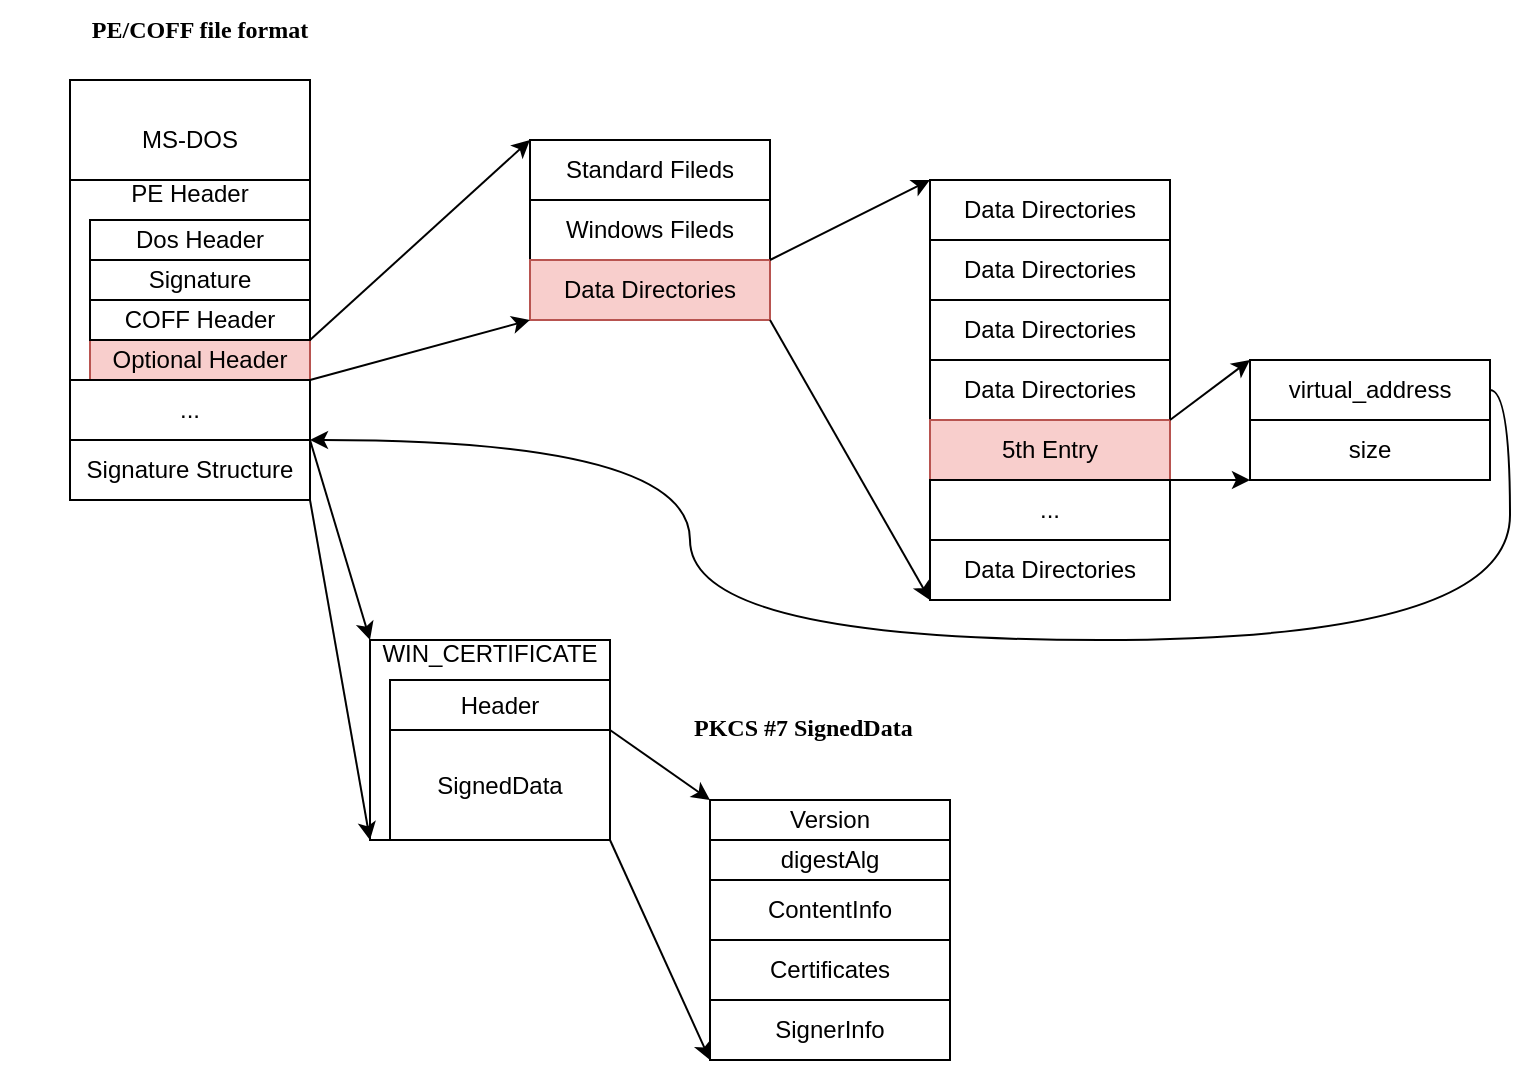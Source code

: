 <mxfile version="21.1.1" type="github">
  <diagram name="第 1 页" id="DXJGyLKz47heCSHpzHNM">
    <mxGraphModel dx="2074" dy="1106" grid="1" gridSize="10" guides="1" tooltips="1" connect="1" arrows="1" fold="1" page="1" pageScale="1" pageWidth="827" pageHeight="1169" math="0" shadow="0">
      <root>
        <mxCell id="0" />
        <mxCell id="1" parent="0" />
        <mxCell id="xr7TNN4HcSWkNFldf1mO-2" value="&lt;font face=&quot;Verdana&quot;&gt;&lt;b&gt;PE/COFF file format&lt;/b&gt;&lt;/font&gt;" style="text;html=1;strokeColor=none;fillColor=none;align=center;verticalAlign=middle;whiteSpace=wrap;rounded=0;container=0;" parent="1" vertex="1">
          <mxGeometry x="75" y="190" width="200" height="30" as="geometry" />
        </mxCell>
        <mxCell id="xr7TNN4HcSWkNFldf1mO-1" value="MS-DOS" style="rounded=0;whiteSpace=wrap;html=1;container=0;" parent="1" vertex="1">
          <mxGeometry x="110" y="230" width="120" height="60" as="geometry" />
        </mxCell>
        <mxCell id="xr7TNN4HcSWkNFldf1mO-3" value="&lt;div&gt;PE Header&lt;/div&gt;&lt;div&gt;&lt;br&gt;&lt;/div&gt;&lt;div&gt;&lt;br&gt;&lt;/div&gt;&lt;div&gt;&lt;br&gt;&lt;/div&gt;&lt;div&gt;&lt;br&gt;&lt;/div&gt;&lt;div&gt;&lt;br&gt;&lt;/div&gt;&lt;div&gt;&lt;br&gt;&lt;/div&gt;" style="rounded=0;whiteSpace=wrap;html=1;container=0;" parent="1" vertex="1">
          <mxGeometry x="110" y="280" width="120" height="100" as="geometry" />
        </mxCell>
        <mxCell id="xr7TNN4HcSWkNFldf1mO-4" value="Optional Header" style="rounded=0;whiteSpace=wrap;html=1;fillColor=#f8cecc;strokeColor=#b85450;container=0;" parent="1" vertex="1">
          <mxGeometry x="120" y="360" width="110" height="20" as="geometry" />
        </mxCell>
        <mxCell id="xr7TNN4HcSWkNFldf1mO-5" value="Standard Fileds" style="rounded=0;whiteSpace=wrap;html=1;container=0;" parent="1" vertex="1">
          <mxGeometry x="340" y="260" width="120" height="30" as="geometry" />
        </mxCell>
        <mxCell id="xr7TNN4HcSWkNFldf1mO-6" value="" style="endArrow=classic;html=1;rounded=0;entryX=0;entryY=0;entryDx=0;entryDy=0;exitX=1;exitY=1;exitDx=0;exitDy=0;" parent="1" source="xr7TNN4HcSWkNFldf1mO-12" target="xr7TNN4HcSWkNFldf1mO-5" edge="1">
          <mxGeometry width="50" height="50" relative="1" as="geometry">
            <mxPoint x="230" y="300" as="sourcePoint" />
            <mxPoint x="280" y="250" as="targetPoint" />
          </mxGeometry>
        </mxCell>
        <mxCell id="xr7TNN4HcSWkNFldf1mO-8" value="Windows Fileds" style="rounded=0;whiteSpace=wrap;html=1;container=0;" parent="1" vertex="1">
          <mxGeometry x="340" y="290" width="120" height="30" as="geometry" />
        </mxCell>
        <mxCell id="xr7TNN4HcSWkNFldf1mO-9" value="Data Directories" style="rounded=0;whiteSpace=wrap;html=1;fillColor=#f8cecc;strokeColor=#b85450;container=0;" parent="1" vertex="1">
          <mxGeometry x="340" y="320" width="120" height="30" as="geometry" />
        </mxCell>
        <mxCell id="xr7TNN4HcSWkNFldf1mO-12" value="COFF Header" style="rounded=0;whiteSpace=wrap;html=1;container=0;" parent="1" vertex="1">
          <mxGeometry x="120" y="340" width="110" height="20" as="geometry" />
        </mxCell>
        <mxCell id="xr7TNN4HcSWkNFldf1mO-13" value="Signature" style="rounded=0;whiteSpace=wrap;html=1;container=0;" parent="1" vertex="1">
          <mxGeometry x="120" y="320" width="110" height="20" as="geometry" />
        </mxCell>
        <mxCell id="xr7TNN4HcSWkNFldf1mO-14" value="Dos Header" style="rounded=0;whiteSpace=wrap;html=1;container=0;" parent="1" vertex="1">
          <mxGeometry x="120" y="300" width="110" height="20" as="geometry" />
        </mxCell>
        <mxCell id="xr7TNN4HcSWkNFldf1mO-15" value="" style="endArrow=classic;html=1;rounded=0;entryX=0;entryY=1;entryDx=0;entryDy=0;" parent="1" target="xr7TNN4HcSWkNFldf1mO-9" edge="1">
          <mxGeometry width="50" height="50" relative="1" as="geometry">
            <mxPoint x="230" y="380" as="sourcePoint" />
            <mxPoint x="280" y="330" as="targetPoint" />
          </mxGeometry>
        </mxCell>
        <mxCell id="xr7TNN4HcSWkNFldf1mO-16" value="" style="endArrow=classic;html=1;rounded=0;" parent="1" edge="1">
          <mxGeometry width="50" height="50" relative="1" as="geometry">
            <mxPoint x="460" y="320" as="sourcePoint" />
            <mxPoint x="540" y="280" as="targetPoint" />
          </mxGeometry>
        </mxCell>
        <mxCell id="xr7TNN4HcSWkNFldf1mO-17" value="Data Directories" style="rounded=0;whiteSpace=wrap;html=1;container=0;" parent="1" vertex="1">
          <mxGeometry x="540" y="280" width="120" height="30" as="geometry" />
        </mxCell>
        <mxCell id="xr7TNN4HcSWkNFldf1mO-18" value="Data Directories" style="rounded=0;whiteSpace=wrap;html=1;container=0;" parent="1" vertex="1">
          <mxGeometry x="540" y="310" width="120" height="30" as="geometry" />
        </mxCell>
        <mxCell id="xr7TNN4HcSWkNFldf1mO-19" value="Data Directories" style="rounded=0;whiteSpace=wrap;html=1;container=0;" parent="1" vertex="1">
          <mxGeometry x="540" y="340" width="120" height="30" as="geometry" />
        </mxCell>
        <mxCell id="xr7TNN4HcSWkNFldf1mO-20" value="Data Directories" style="rounded=0;whiteSpace=wrap;html=1;container=0;" parent="1" vertex="1">
          <mxGeometry x="540" y="370" width="120" height="30" as="geometry" />
        </mxCell>
        <mxCell id="xr7TNN4HcSWkNFldf1mO-21" value="5th Entry" style="rounded=0;whiteSpace=wrap;html=1;fillColor=#f8cecc;strokeColor=#b85450;container=0;" parent="1" vertex="1">
          <mxGeometry x="540" y="400" width="120" height="30" as="geometry" />
        </mxCell>
        <mxCell id="xr7TNN4HcSWkNFldf1mO-22" value="..." style="rounded=0;whiteSpace=wrap;html=1;container=0;" parent="1" vertex="1">
          <mxGeometry x="540" y="430" width="120" height="30" as="geometry" />
        </mxCell>
        <mxCell id="xr7TNN4HcSWkNFldf1mO-23" value="Data Directories" style="rounded=0;whiteSpace=wrap;html=1;container=0;" parent="1" vertex="1">
          <mxGeometry x="540" y="460" width="120" height="30" as="geometry" />
        </mxCell>
        <mxCell id="xr7TNN4HcSWkNFldf1mO-24" value="" style="endArrow=classic;html=1;rounded=0;entryX=0;entryY=1;entryDx=0;entryDy=0;" parent="1" target="xr7TNN4HcSWkNFldf1mO-23" edge="1">
          <mxGeometry width="50" height="50" relative="1" as="geometry">
            <mxPoint x="460" y="350" as="sourcePoint" />
            <mxPoint x="510" y="300" as="targetPoint" />
          </mxGeometry>
        </mxCell>
        <mxCell id="DaVctwpaXnIbaY3s7kiL-11" style="edgeStyle=orthogonalEdgeStyle;rounded=0;orthogonalLoop=1;jettySize=auto;html=1;entryX=1;entryY=0;entryDx=0;entryDy=0;curved=1;exitX=1;exitY=0.5;exitDx=0;exitDy=0;" edge="1" parent="1" source="DaVctwpaXnIbaY3s7kiL-3" target="DaVctwpaXnIbaY3s7kiL-10">
          <mxGeometry relative="1" as="geometry">
            <Array as="points">
              <mxPoint x="830" y="385" />
              <mxPoint x="830" y="510" />
              <mxPoint x="420" y="510" />
              <mxPoint x="420" y="410" />
            </Array>
          </mxGeometry>
        </mxCell>
        <mxCell id="DaVctwpaXnIbaY3s7kiL-3" value="virtual_address" style="rounded=0;whiteSpace=wrap;html=1;container=0;" vertex="1" parent="1">
          <mxGeometry x="700" y="370" width="120" height="30" as="geometry" />
        </mxCell>
        <mxCell id="DaVctwpaXnIbaY3s7kiL-6" value="size" style="rounded=0;whiteSpace=wrap;html=1;container=0;" vertex="1" parent="1">
          <mxGeometry x="700" y="400" width="120" height="30" as="geometry" />
        </mxCell>
        <mxCell id="DaVctwpaXnIbaY3s7kiL-7" value="" style="endArrow=classic;html=1;rounded=0;entryX=0;entryY=0;entryDx=0;entryDy=0;" edge="1" parent="1" target="DaVctwpaXnIbaY3s7kiL-3">
          <mxGeometry width="50" height="50" relative="1" as="geometry">
            <mxPoint x="660" y="400" as="sourcePoint" />
            <mxPoint x="710" y="350" as="targetPoint" />
          </mxGeometry>
        </mxCell>
        <mxCell id="DaVctwpaXnIbaY3s7kiL-8" value="" style="endArrow=classic;html=1;rounded=0;exitX=1;exitY=0;exitDx=0;exitDy=0;entryX=0;entryY=1;entryDx=0;entryDy=0;" edge="1" parent="1" source="xr7TNN4HcSWkNFldf1mO-22" target="DaVctwpaXnIbaY3s7kiL-6">
          <mxGeometry width="50" height="50" relative="1" as="geometry">
            <mxPoint x="690" y="540" as="sourcePoint" />
            <mxPoint x="740" y="490" as="targetPoint" />
          </mxGeometry>
        </mxCell>
        <mxCell id="DaVctwpaXnIbaY3s7kiL-9" value="..." style="rounded=0;whiteSpace=wrap;html=1;container=0;" vertex="1" parent="1">
          <mxGeometry x="110" y="380" width="120" height="30" as="geometry" />
        </mxCell>
        <mxCell id="DaVctwpaXnIbaY3s7kiL-10" value="Signature Structure" style="rounded=0;whiteSpace=wrap;html=1;container=0;" vertex="1" parent="1">
          <mxGeometry x="110" y="410" width="120" height="30" as="geometry" />
        </mxCell>
        <mxCell id="DaVctwpaXnIbaY3s7kiL-21" value="&lt;div&gt;WIN_CERTIFICATE&lt;/div&gt;&lt;div&gt;&lt;br&gt;&lt;/div&gt;&lt;div&gt;&lt;br&gt;&lt;/div&gt;&lt;div&gt;&lt;br&gt;&lt;/div&gt;&lt;div&gt;&lt;br&gt;&lt;/div&gt;&lt;div&gt;&lt;br&gt;&lt;/div&gt;&lt;div&gt;&lt;br&gt;&lt;/div&gt;" style="rounded=0;whiteSpace=wrap;html=1;container=0;" vertex="1" parent="1">
          <mxGeometry x="260" y="510" width="120" height="100" as="geometry" />
        </mxCell>
        <mxCell id="DaVctwpaXnIbaY3s7kiL-23" value="SignedData" style="rounded=0;whiteSpace=wrap;html=1;container=0;" vertex="1" parent="1">
          <mxGeometry x="270" y="555" width="110" height="55" as="geometry" />
        </mxCell>
        <mxCell id="DaVctwpaXnIbaY3s7kiL-24" value="" style="endArrow=classic;html=1;rounded=0;entryX=0;entryY=0;entryDx=0;entryDy=0;" edge="1" parent="1" target="DaVctwpaXnIbaY3s7kiL-21">
          <mxGeometry width="50" height="50" relative="1" as="geometry">
            <mxPoint x="230" y="410" as="sourcePoint" />
            <mxPoint x="310" y="370" as="targetPoint" />
          </mxGeometry>
        </mxCell>
        <mxCell id="DaVctwpaXnIbaY3s7kiL-25" value="" style="endArrow=classic;html=1;rounded=0;entryX=0;entryY=1;entryDx=0;entryDy=0;" edge="1" parent="1" target="DaVctwpaXnIbaY3s7kiL-21">
          <mxGeometry width="50" height="50" relative="1" as="geometry">
            <mxPoint x="230" y="440" as="sourcePoint" />
            <mxPoint x="270" y="470" as="targetPoint" />
          </mxGeometry>
        </mxCell>
        <mxCell id="DaVctwpaXnIbaY3s7kiL-30" value="Version" style="rounded=0;whiteSpace=wrap;html=1;container=0;" vertex="1" parent="1">
          <mxGeometry x="430" y="590" width="120" height="20" as="geometry" />
        </mxCell>
        <mxCell id="DaVctwpaXnIbaY3s7kiL-31" value="" style="endArrow=classic;html=1;rounded=0;entryX=0;entryY=0;entryDx=0;entryDy=0;" edge="1" parent="1" target="DaVctwpaXnIbaY3s7kiL-30">
          <mxGeometry width="50" height="50" relative="1" as="geometry">
            <mxPoint x="380" y="555" as="sourcePoint" />
            <mxPoint x="430" y="505" as="targetPoint" />
          </mxGeometry>
        </mxCell>
        <mxCell id="DaVctwpaXnIbaY3s7kiL-34" value="ContentInfo" style="rounded=0;whiteSpace=wrap;html=1;container=0;" vertex="1" parent="1">
          <mxGeometry x="430" y="630" width="120" height="30" as="geometry" />
        </mxCell>
        <mxCell id="DaVctwpaXnIbaY3s7kiL-35" value="&lt;div&gt;&lt;b&gt;&lt;font face=&quot;Verdana&quot;&gt;PKCS #7 SignedData&lt;/font&gt;&lt;/b&gt;&lt;/div&gt;&lt;div&gt;&lt;b&gt;&lt;font face=&quot;Verdana&quot;&gt;&lt;br&gt;&lt;/font&gt;&lt;/b&gt;&lt;/div&gt;&lt;div&gt;&lt;b&gt;&lt;font face=&quot;Verdana&quot;&gt;&lt;br&gt;&lt;/font&gt;&lt;/b&gt;&lt;/div&gt;&lt;div&gt;&lt;b&gt;&lt;font face=&quot;Verdana&quot;&gt;&lt;br&gt;&lt;/font&gt;&lt;/b&gt;&lt;/div&gt;&lt;div&gt;&lt;b&gt;&lt;font face=&quot;Verdana&quot;&gt;&lt;br&gt;&lt;/font&gt;&lt;/b&gt;&lt;/div&gt;&lt;div&gt;&lt;b&gt;&lt;font face=&quot;Verdana&quot;&gt;&lt;br&gt;&lt;/font&gt;&lt;/b&gt;&lt;/div&gt;&lt;div&gt;&lt;b&gt;&lt;font face=&quot;Verdana&quot;&gt;&lt;br&gt;&lt;/font&gt;&lt;/b&gt;&lt;/div&gt;&lt;div&gt;&lt;b&gt;&lt;font face=&quot;Verdana&quot;&gt;&lt;br&gt;&lt;/font&gt;&lt;/b&gt;&lt;/div&gt;&lt;div&gt;&lt;b&gt;&lt;font face=&quot;Verdana&quot;&gt;&lt;br&gt;&lt;/font&gt;&lt;/b&gt;&lt;/div&gt;" style="text;whiteSpace=wrap;html=1;" vertex="1" parent="1">
          <mxGeometry x="420" y="540" width="170" height="30" as="geometry" />
        </mxCell>
        <mxCell id="DaVctwpaXnIbaY3s7kiL-36" value="Header" style="rounded=0;whiteSpace=wrap;html=1;container=0;" vertex="1" parent="1">
          <mxGeometry x="270" y="530" width="110" height="25" as="geometry" />
        </mxCell>
        <mxCell id="DaVctwpaXnIbaY3s7kiL-39" value="SignerInfo" style="rounded=0;whiteSpace=wrap;html=1;container=0;" vertex="1" parent="1">
          <mxGeometry x="430" y="690" width="120" height="30" as="geometry" />
        </mxCell>
        <mxCell id="DaVctwpaXnIbaY3s7kiL-41" value="" style="endArrow=classic;html=1;rounded=0;entryX=0;entryY=1;entryDx=0;entryDy=0;" edge="1" parent="1" target="DaVctwpaXnIbaY3s7kiL-39">
          <mxGeometry width="50" height="50" relative="1" as="geometry">
            <mxPoint x="380" y="610" as="sourcePoint" />
            <mxPoint x="430" y="640" as="targetPoint" />
          </mxGeometry>
        </mxCell>
        <mxCell id="DaVctwpaXnIbaY3s7kiL-43" value="digestAlg" style="rounded=0;whiteSpace=wrap;html=1;container=0;" vertex="1" parent="1">
          <mxGeometry x="430" y="610" width="120" height="20" as="geometry" />
        </mxCell>
        <mxCell id="DaVctwpaXnIbaY3s7kiL-44" value="Certificates" style="rounded=0;whiteSpace=wrap;html=1;container=0;" vertex="1" parent="1">
          <mxGeometry x="430" y="660" width="120" height="30" as="geometry" />
        </mxCell>
      </root>
    </mxGraphModel>
  </diagram>
</mxfile>
